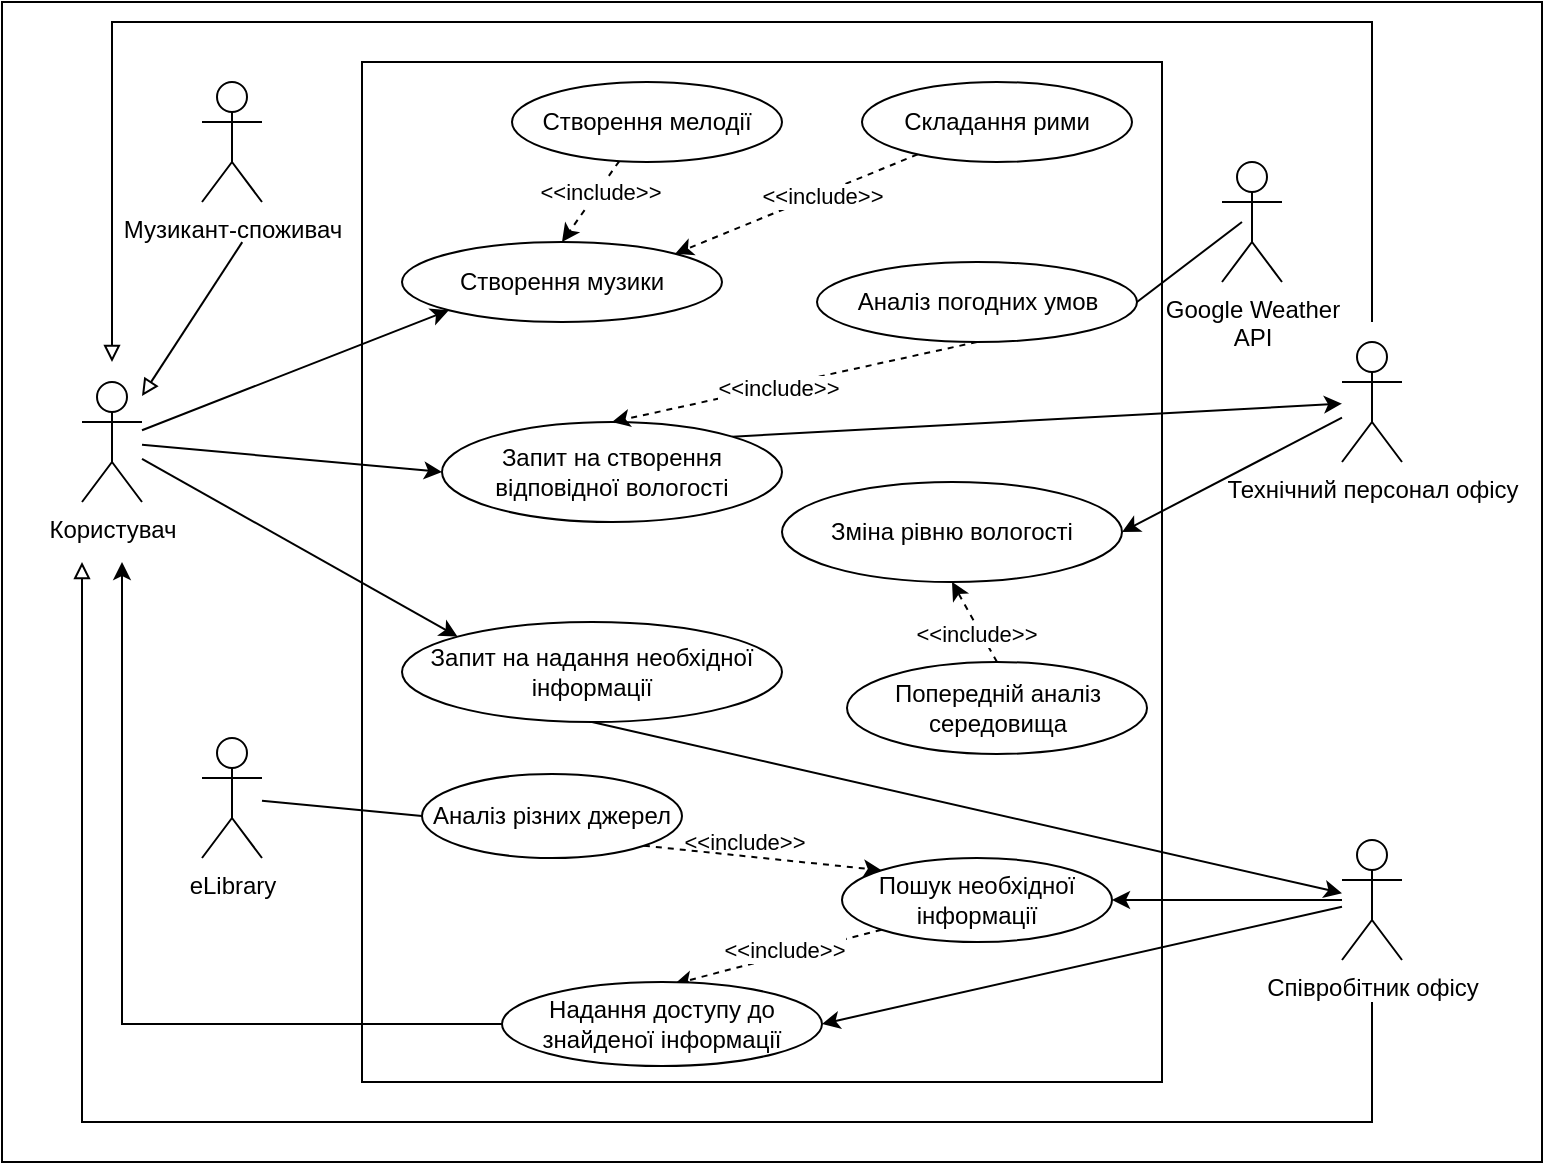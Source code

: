 <mxfile version="21.7.5" type="device">
  <diagram name="Страница — 1" id="hobWc4s-Q6fWILHCbpvD">
    <mxGraphModel dx="983" dy="512" grid="1" gridSize="10" guides="1" tooltips="1" connect="1" arrows="1" fold="1" page="1" pageScale="1" pageWidth="1169" pageHeight="827" math="0" shadow="0">
      <root>
        <mxCell id="0" />
        <mxCell id="1" parent="0" />
        <mxCell id="bafYPbkGJhW7oxayyBe3-47" value="" style="rounded=0;whiteSpace=wrap;html=1;" parent="1" vertex="1">
          <mxGeometry x="60" y="40" width="770" height="580" as="geometry" />
        </mxCell>
        <mxCell id="bafYPbkGJhW7oxayyBe3-1" value="" style="rounded=0;whiteSpace=wrap;html=1;" parent="1" vertex="1">
          <mxGeometry x="240" y="70" width="400" height="510" as="geometry" />
        </mxCell>
        <mxCell id="bafYPbkGJhW7oxayyBe3-4" style="rounded=0;orthogonalLoop=1;jettySize=auto;html=1;entryX=0;entryY=0.5;entryDx=0;entryDy=0;" parent="1" source="bafYPbkGJhW7oxayyBe3-2" target="bafYPbkGJhW7oxayyBe3-3" edge="1">
          <mxGeometry relative="1" as="geometry" />
        </mxCell>
        <mxCell id="bafYPbkGJhW7oxayyBe3-25" style="rounded=0;orthogonalLoop=1;jettySize=auto;html=1;entryX=0;entryY=0;entryDx=0;entryDy=0;" parent="1" source="bafYPbkGJhW7oxayyBe3-2" target="bafYPbkGJhW7oxayyBe3-19" edge="1">
          <mxGeometry relative="1" as="geometry" />
        </mxCell>
        <mxCell id="iALMkwSSL6uoYG6ehfJ8-5" style="rounded=0;orthogonalLoop=1;jettySize=auto;html=1;entryX=0;entryY=1;entryDx=0;entryDy=0;" parent="1" source="bafYPbkGJhW7oxayyBe3-2" target="iALMkwSSL6uoYG6ehfJ8-2" edge="1">
          <mxGeometry relative="1" as="geometry" />
        </mxCell>
        <mxCell id="bafYPbkGJhW7oxayyBe3-2" value="Користувач" style="shape=umlActor;verticalLabelPosition=bottom;verticalAlign=top;html=1;outlineConnect=0;" parent="1" vertex="1">
          <mxGeometry x="100" y="230" width="30" height="60" as="geometry" />
        </mxCell>
        <mxCell id="bafYPbkGJhW7oxayyBe3-24" style="rounded=0;orthogonalLoop=1;jettySize=auto;html=1;exitX=1;exitY=0;exitDx=0;exitDy=0;" parent="1" source="bafYPbkGJhW7oxayyBe3-3" target="bafYPbkGJhW7oxayyBe3-8" edge="1">
          <mxGeometry relative="1" as="geometry" />
        </mxCell>
        <mxCell id="bafYPbkGJhW7oxayyBe3-3" value="Запит на&amp;nbsp;створення відповідної вологості&lt;span id=&quot;docs-internal-guid-c57abb48-7fff-8af7-19ce-6c347189a080&quot;&gt;&lt;/span&gt;" style="ellipse;whiteSpace=wrap;html=1;" parent="1" vertex="1">
          <mxGeometry x="280" y="250" width="170" height="50" as="geometry" />
        </mxCell>
        <mxCell id="bafYPbkGJhW7oxayyBe3-6" style="rounded=0;orthogonalLoop=1;jettySize=auto;html=1;exitX=0.5;exitY=1;exitDx=0;exitDy=0;entryX=0.5;entryY=0;entryDx=0;entryDy=0;dashed=1;" parent="1" source="bafYPbkGJhW7oxayyBe3-5" target="bafYPbkGJhW7oxayyBe3-3" edge="1">
          <mxGeometry relative="1" as="geometry" />
        </mxCell>
        <mxCell id="bafYPbkGJhW7oxayyBe3-7" value="&amp;lt;&amp;lt;include&amp;gt;&amp;gt;" style="edgeLabel;html=1;align=center;verticalAlign=middle;resizable=0;points=[];" parent="bafYPbkGJhW7oxayyBe3-6" vertex="1" connectable="0">
          <mxGeometry x="0.092" y="1" relative="1" as="geometry">
            <mxPoint as="offset" />
          </mxGeometry>
        </mxCell>
        <mxCell id="l3Cp5staO5JzX2C2zLCY-5" style="rounded=0;orthogonalLoop=1;jettySize=auto;html=1;exitX=1;exitY=0.5;exitDx=0;exitDy=0;endArrow=none;endFill=0;" edge="1" parent="1" source="bafYPbkGJhW7oxayyBe3-5">
          <mxGeometry relative="1" as="geometry">
            <mxPoint x="680" y="150" as="targetPoint" />
          </mxGeometry>
        </mxCell>
        <mxCell id="bafYPbkGJhW7oxayyBe3-5" value="Аналіз погодних умов&lt;span id=&quot;docs-internal-guid-c57abb48-7fff-8af7-19ce-6c347189a080&quot;&gt;&lt;/span&gt;" style="ellipse;whiteSpace=wrap;html=1;" parent="1" vertex="1">
          <mxGeometry x="467.5" y="170" width="160" height="40" as="geometry" />
        </mxCell>
        <mxCell id="bafYPbkGJhW7oxayyBe3-22" style="rounded=0;orthogonalLoop=1;jettySize=auto;html=1;entryX=1;entryY=0.5;entryDx=0;entryDy=0;" parent="1" source="bafYPbkGJhW7oxayyBe3-8" target="bafYPbkGJhW7oxayyBe3-13" edge="1">
          <mxGeometry relative="1" as="geometry" />
        </mxCell>
        <mxCell id="8I_JXQ2oZidU9sKFQ2yN-2" style="edgeStyle=orthogonalEdgeStyle;rounded=0;orthogonalLoop=1;jettySize=auto;html=1;endArrow=block;endFill=0;" parent="1" edge="1">
          <mxGeometry relative="1" as="geometry">
            <mxPoint x="745" y="200" as="sourcePoint" />
            <mxPoint x="115" y="220" as="targetPoint" />
            <Array as="points">
              <mxPoint x="745" y="50" />
              <mxPoint x="115" y="50" />
            </Array>
          </mxGeometry>
        </mxCell>
        <mxCell id="bafYPbkGJhW7oxayyBe3-8" value="Технічний персонал офісу" style="shape=umlActor;verticalLabelPosition=bottom;verticalAlign=top;html=1;outlineConnect=0;" parent="1" vertex="1">
          <mxGeometry x="730" y="210" width="30" height="60" as="geometry" />
        </mxCell>
        <mxCell id="bafYPbkGJhW7oxayyBe3-13" value="Зміна рівню вологості&lt;span id=&quot;docs-internal-guid-c57abb48-7fff-8af7-19ce-6c347189a080&quot;&gt;&lt;/span&gt;" style="ellipse;whiteSpace=wrap;html=1;" parent="1" vertex="1">
          <mxGeometry x="450" y="280" width="170" height="50" as="geometry" />
        </mxCell>
        <mxCell id="bafYPbkGJhW7oxayyBe3-17" style="rounded=0;orthogonalLoop=1;jettySize=auto;html=1;exitX=0.5;exitY=0;exitDx=0;exitDy=0;entryX=0.5;entryY=1;entryDx=0;entryDy=0;dashed=1;" parent="1" source="bafYPbkGJhW7oxayyBe3-16" target="bafYPbkGJhW7oxayyBe3-13" edge="1">
          <mxGeometry relative="1" as="geometry" />
        </mxCell>
        <mxCell id="bafYPbkGJhW7oxayyBe3-18" value="&amp;lt;&amp;lt;include&amp;gt;&amp;gt;" style="edgeLabel;html=1;align=center;verticalAlign=middle;resizable=0;points=[];" parent="bafYPbkGJhW7oxayyBe3-17" vertex="1" connectable="0">
          <mxGeometry x="0.051" y="-1" relative="1" as="geometry">
            <mxPoint y="7" as="offset" />
          </mxGeometry>
        </mxCell>
        <mxCell id="bafYPbkGJhW7oxayyBe3-16" value="Попередній аналіз середовища&lt;span id=&quot;docs-internal-guid-c57abb48-7fff-8af7-19ce-6c347189a080&quot;&gt;&lt;/span&gt;" style="ellipse;whiteSpace=wrap;html=1;" parent="1" vertex="1">
          <mxGeometry x="482.5" y="370" width="150" height="46" as="geometry" />
        </mxCell>
        <mxCell id="bafYPbkGJhW7oxayyBe3-28" style="rounded=0;orthogonalLoop=1;jettySize=auto;html=1;exitX=0.5;exitY=1;exitDx=0;exitDy=0;" parent="1" source="bafYPbkGJhW7oxayyBe3-19" target="bafYPbkGJhW7oxayyBe3-26" edge="1">
          <mxGeometry relative="1" as="geometry" />
        </mxCell>
        <mxCell id="bafYPbkGJhW7oxayyBe3-19" value="Запит на надання необхідної інформації&lt;span id=&quot;docs-internal-guid-c57abb48-7fff-8af7-19ce-6c347189a080&quot;&gt;&lt;/span&gt;" style="ellipse;whiteSpace=wrap;html=1;" parent="1" vertex="1">
          <mxGeometry x="260" y="350" width="190" height="50" as="geometry" />
        </mxCell>
        <mxCell id="bafYPbkGJhW7oxayyBe3-35" style="rounded=0;orthogonalLoop=1;jettySize=auto;html=1;entryX=1;entryY=0.5;entryDx=0;entryDy=0;" parent="1" source="bafYPbkGJhW7oxayyBe3-26" target="bafYPbkGJhW7oxayyBe3-36" edge="1">
          <mxGeometry relative="1" as="geometry" />
        </mxCell>
        <mxCell id="bafYPbkGJhW7oxayyBe3-46" style="rounded=0;orthogonalLoop=1;jettySize=auto;html=1;entryX=1;entryY=0.5;entryDx=0;entryDy=0;" parent="1" source="bafYPbkGJhW7oxayyBe3-26" target="bafYPbkGJhW7oxayyBe3-29" edge="1">
          <mxGeometry relative="1" as="geometry" />
        </mxCell>
        <mxCell id="8I_JXQ2oZidU9sKFQ2yN-1" style="edgeStyle=orthogonalEdgeStyle;rounded=0;orthogonalLoop=1;jettySize=auto;html=1;endArrow=block;endFill=0;" parent="1" edge="1">
          <mxGeometry relative="1" as="geometry">
            <mxPoint x="745" y="540" as="sourcePoint" />
            <mxPoint x="100" y="320" as="targetPoint" />
            <Array as="points">
              <mxPoint x="745" y="600" />
              <mxPoint x="100" y="600" />
            </Array>
          </mxGeometry>
        </mxCell>
        <mxCell id="bafYPbkGJhW7oxayyBe3-26" value="Співробітник офісу" style="shape=umlActor;verticalLabelPosition=bottom;verticalAlign=top;html=1;outlineConnect=0;" parent="1" vertex="1">
          <mxGeometry x="730" y="459" width="30" height="60" as="geometry" />
        </mxCell>
        <mxCell id="bafYPbkGJhW7oxayyBe3-39" style="rounded=0;orthogonalLoop=1;jettySize=auto;html=1;exitX=0;exitY=1;exitDx=0;exitDy=0;entryX=0.539;entryY=0.024;entryDx=0;entryDy=0;entryPerimeter=0;dashed=1;" parent="1" source="bafYPbkGJhW7oxayyBe3-29" target="bafYPbkGJhW7oxayyBe3-36" edge="1">
          <mxGeometry relative="1" as="geometry" />
        </mxCell>
        <mxCell id="bafYPbkGJhW7oxayyBe3-40" value="&amp;lt;&amp;lt;include&amp;gt;&amp;gt;" style="edgeLabel;html=1;align=center;verticalAlign=middle;resizable=0;points=[];" parent="bafYPbkGJhW7oxayyBe3-39" vertex="1" connectable="0">
          <mxGeometry x="-0.329" y="-2" relative="1" as="geometry">
            <mxPoint x="-14" y="3" as="offset" />
          </mxGeometry>
        </mxCell>
        <mxCell id="bafYPbkGJhW7oxayyBe3-29" value="Пошук необхідної інформації&lt;span id=&quot;docs-internal-guid-c57abb48-7fff-8af7-19ce-6c347189a080&quot;&gt;&lt;/span&gt;" style="ellipse;whiteSpace=wrap;html=1;" parent="1" vertex="1">
          <mxGeometry x="480" y="468" width="135" height="42" as="geometry" />
        </mxCell>
        <mxCell id="bafYPbkGJhW7oxayyBe3-31" style="rounded=0;orthogonalLoop=1;jettySize=auto;html=1;exitX=1;exitY=1;exitDx=0;exitDy=0;entryX=0;entryY=0;entryDx=0;entryDy=0;dashed=1;" parent="1" source="bafYPbkGJhW7oxayyBe3-30" target="bafYPbkGJhW7oxayyBe3-29" edge="1">
          <mxGeometry relative="1" as="geometry" />
        </mxCell>
        <mxCell id="bafYPbkGJhW7oxayyBe3-34" value="&amp;lt;&amp;lt;include&amp;gt;&amp;gt;" style="edgeLabel;html=1;align=center;verticalAlign=middle;resizable=0;points=[];labelBackgroundColor=none;" parent="bafYPbkGJhW7oxayyBe3-31" vertex="1" connectable="0">
          <mxGeometry x="0.043" relative="1" as="geometry">
            <mxPoint x="-12" y="-9" as="offset" />
          </mxGeometry>
        </mxCell>
        <mxCell id="bafYPbkGJhW7oxayyBe3-30" value="Аналіз різних джерел&lt;span id=&quot;docs-internal-guid-c57abb48-7fff-8af7-19ce-6c347189a080&quot;&gt;&lt;/span&gt;" style="ellipse;whiteSpace=wrap;html=1;" parent="1" vertex="1">
          <mxGeometry x="270" y="426" width="130" height="42" as="geometry" />
        </mxCell>
        <mxCell id="bafYPbkGJhW7oxayyBe3-43" style="edgeStyle=orthogonalEdgeStyle;rounded=0;orthogonalLoop=1;jettySize=auto;html=1;exitX=0;exitY=0.5;exitDx=0;exitDy=0;" parent="1" source="bafYPbkGJhW7oxayyBe3-36" edge="1">
          <mxGeometry relative="1" as="geometry">
            <mxPoint x="120" y="320" as="targetPoint" />
            <Array as="points">
              <mxPoint x="120" y="551" />
            </Array>
          </mxGeometry>
        </mxCell>
        <mxCell id="bafYPbkGJhW7oxayyBe3-36" value="Надання доступу до знайденої інформації&lt;span id=&quot;docs-internal-guid-c57abb48-7fff-8af7-19ce-6c347189a080&quot;&gt;&lt;/span&gt;" style="ellipse;whiteSpace=wrap;html=1;" parent="1" vertex="1">
          <mxGeometry x="310" y="530" width="160" height="42" as="geometry" />
        </mxCell>
        <mxCell id="bafYPbkGJhW7oxayyBe3-38" style="rounded=0;orthogonalLoop=1;jettySize=auto;html=1;entryX=0;entryY=0.5;entryDx=0;entryDy=0;endArrow=none;endFill=0;" parent="1" source="bafYPbkGJhW7oxayyBe3-37" target="bafYPbkGJhW7oxayyBe3-30" edge="1">
          <mxGeometry relative="1" as="geometry" />
        </mxCell>
        <mxCell id="bafYPbkGJhW7oxayyBe3-37" value="eLibrary" style="shape=umlActor;verticalLabelPosition=bottom;verticalAlign=top;html=1;outlineConnect=0;" parent="1" vertex="1">
          <mxGeometry x="160" y="408" width="30" height="60" as="geometry" />
        </mxCell>
        <mxCell id="iALMkwSSL6uoYG6ehfJ8-2" value="Створення музики&lt;span id=&quot;docs-internal-guid-c57abb48-7fff-8af7-19ce-6c347189a080&quot;&gt;&lt;/span&gt;" style="ellipse;whiteSpace=wrap;html=1;" parent="1" vertex="1">
          <mxGeometry x="260" y="160" width="160" height="40" as="geometry" />
        </mxCell>
        <mxCell id="iALMkwSSL6uoYG6ehfJ8-9" style="rounded=0;orthogonalLoop=1;jettySize=auto;html=1;entryX=1;entryY=0;entryDx=0;entryDy=0;dashed=1;" parent="1" source="iALMkwSSL6uoYG6ehfJ8-3" target="iALMkwSSL6uoYG6ehfJ8-2" edge="1">
          <mxGeometry relative="1" as="geometry" />
        </mxCell>
        <mxCell id="iALMkwSSL6uoYG6ehfJ8-10" value="&amp;lt;&amp;lt;include&amp;gt;&amp;gt;" style="edgeLabel;html=1;align=center;verticalAlign=middle;resizable=0;points=[];" parent="iALMkwSSL6uoYG6ehfJ8-9" vertex="1" connectable="0">
          <mxGeometry x="-0.196" y="1" relative="1" as="geometry">
            <mxPoint as="offset" />
          </mxGeometry>
        </mxCell>
        <mxCell id="iALMkwSSL6uoYG6ehfJ8-3" value="Складання рими&lt;span id=&quot;docs-internal-guid-c57abb48-7fff-8af7-19ce-6c347189a080&quot;&gt;&lt;/span&gt;" style="ellipse;whiteSpace=wrap;html=1;" parent="1" vertex="1">
          <mxGeometry x="490" y="80" width="135" height="40" as="geometry" />
        </mxCell>
        <mxCell id="iALMkwSSL6uoYG6ehfJ8-7" style="rounded=0;orthogonalLoop=1;jettySize=auto;html=1;entryX=0.5;entryY=0;entryDx=0;entryDy=0;dashed=1;" parent="1" source="iALMkwSSL6uoYG6ehfJ8-4" target="iALMkwSSL6uoYG6ehfJ8-2" edge="1">
          <mxGeometry relative="1" as="geometry" />
        </mxCell>
        <mxCell id="iALMkwSSL6uoYG6ehfJ8-8" value="&amp;lt;&amp;lt;include&amp;gt;&amp;gt;" style="edgeLabel;html=1;align=center;verticalAlign=middle;resizable=0;points=[];" parent="iALMkwSSL6uoYG6ehfJ8-7" vertex="1" connectable="0">
          <mxGeometry x="-0.27" y="1" relative="1" as="geometry">
            <mxPoint as="offset" />
          </mxGeometry>
        </mxCell>
        <mxCell id="iALMkwSSL6uoYG6ehfJ8-4" value="Створення мелодії&lt;span id=&quot;docs-internal-guid-c57abb48-7fff-8af7-19ce-6c347189a080&quot;&gt;&lt;/span&gt;" style="ellipse;whiteSpace=wrap;html=1;" parent="1" vertex="1">
          <mxGeometry x="315" y="80" width="135" height="40" as="geometry" />
        </mxCell>
        <mxCell id="l3Cp5staO5JzX2C2zLCY-2" style="rounded=0;orthogonalLoop=1;jettySize=auto;html=1;endArrow=block;endFill=0;exitX=0.156;exitY=0.207;exitDx=0;exitDy=0;exitPerimeter=0;" edge="1" parent="1" source="bafYPbkGJhW7oxayyBe3-47" target="bafYPbkGJhW7oxayyBe3-2">
          <mxGeometry relative="1" as="geometry">
            <mxPoint x="180" y="150" as="sourcePoint" />
          </mxGeometry>
        </mxCell>
        <mxCell id="l3Cp5staO5JzX2C2zLCY-1" value="Музикант-споживач" style="shape=umlActor;verticalLabelPosition=bottom;verticalAlign=top;html=1;outlineConnect=0;" vertex="1" parent="1">
          <mxGeometry x="160" y="80" width="30" height="60" as="geometry" />
        </mxCell>
        <mxCell id="l3Cp5staO5JzX2C2zLCY-3" value="Google Weather &lt;br&gt;API" style="shape=umlActor;verticalLabelPosition=bottom;verticalAlign=top;html=1;outlineConnect=0;" vertex="1" parent="1">
          <mxGeometry x="670" y="120" width="30" height="60" as="geometry" />
        </mxCell>
      </root>
    </mxGraphModel>
  </diagram>
</mxfile>
